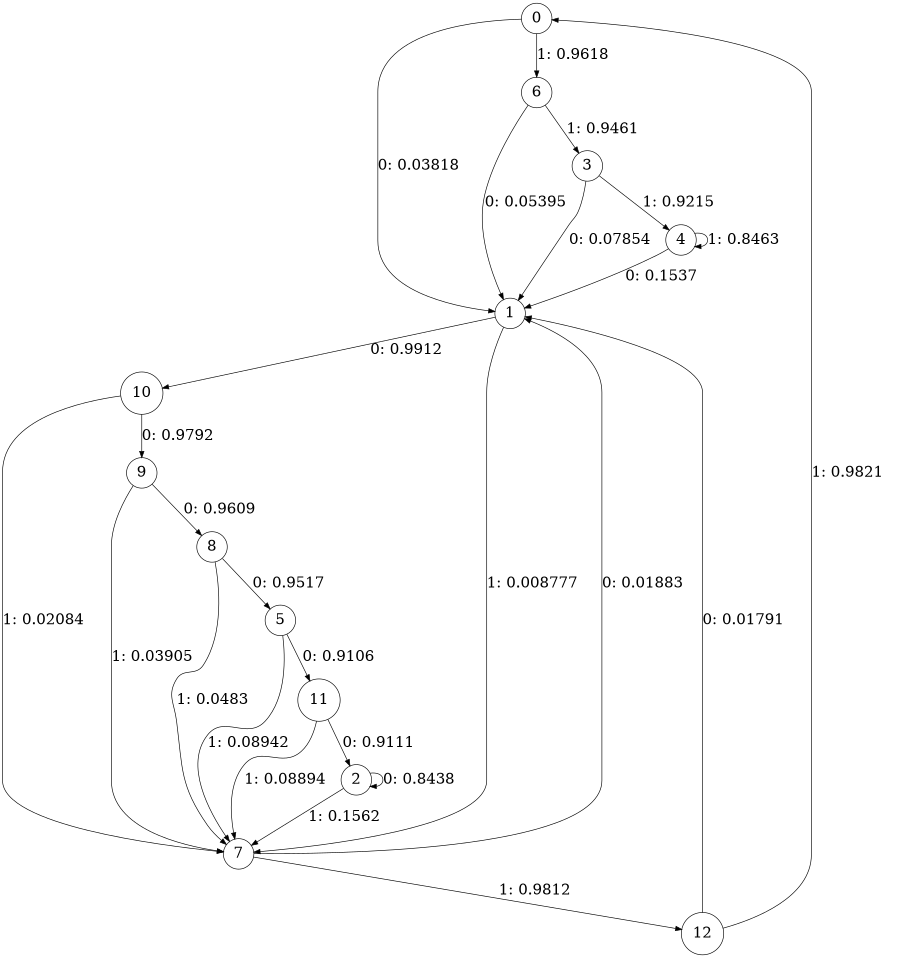 digraph "ch1_face_grouped_diff_L9" {
size = "6,8.5";
ratio = "fill";
node [shape = circle];
node [fontsize = 24];
edge [fontsize = 24];
0 -> 1 [label = "0: 0.03818  "];
0 -> 6 [label = "1: 0.9618   "];
1 -> 10 [label = "0: 0.9912   "];
1 -> 7 [label = "1: 0.008777  "];
2 -> 2 [label = "0: 0.8438   "];
2 -> 7 [label = "1: 0.1562   "];
3 -> 1 [label = "0: 0.07854  "];
3 -> 4 [label = "1: 0.9215   "];
4 -> 1 [label = "0: 0.1537   "];
4 -> 4 [label = "1: 0.8463   "];
5 -> 11 [label = "0: 0.9106   "];
5 -> 7 [label = "1: 0.08942  "];
6 -> 1 [label = "0: 0.05395  "];
6 -> 3 [label = "1: 0.9461   "];
7 -> 1 [label = "0: 0.01883  "];
7 -> 12 [label = "1: 0.9812   "];
8 -> 5 [label = "0: 0.9517   "];
8 -> 7 [label = "1: 0.0483   "];
9 -> 8 [label = "0: 0.9609   "];
9 -> 7 [label = "1: 0.03905  "];
10 -> 9 [label = "0: 0.9792   "];
10 -> 7 [label = "1: 0.02084  "];
11 -> 2 [label = "0: 0.9111   "];
11 -> 7 [label = "1: 0.08894  "];
12 -> 1 [label = "0: 0.01791  "];
12 -> 0 [label = "1: 0.9821   "];
}